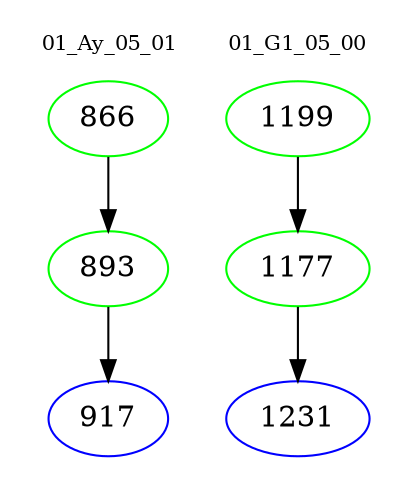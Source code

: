 digraph{
subgraph cluster_0 {
color = white
label = "01_Ay_05_01";
fontsize=10;
T0_866 [label="866", color="green"]
T0_866 -> T0_893 [color="black"]
T0_893 [label="893", color="green"]
T0_893 -> T0_917 [color="black"]
T0_917 [label="917", color="blue"]
}
subgraph cluster_1 {
color = white
label = "01_G1_05_00";
fontsize=10;
T1_1199 [label="1199", color="green"]
T1_1199 -> T1_1177 [color="black"]
T1_1177 [label="1177", color="green"]
T1_1177 -> T1_1231 [color="black"]
T1_1231 [label="1231", color="blue"]
}
}
